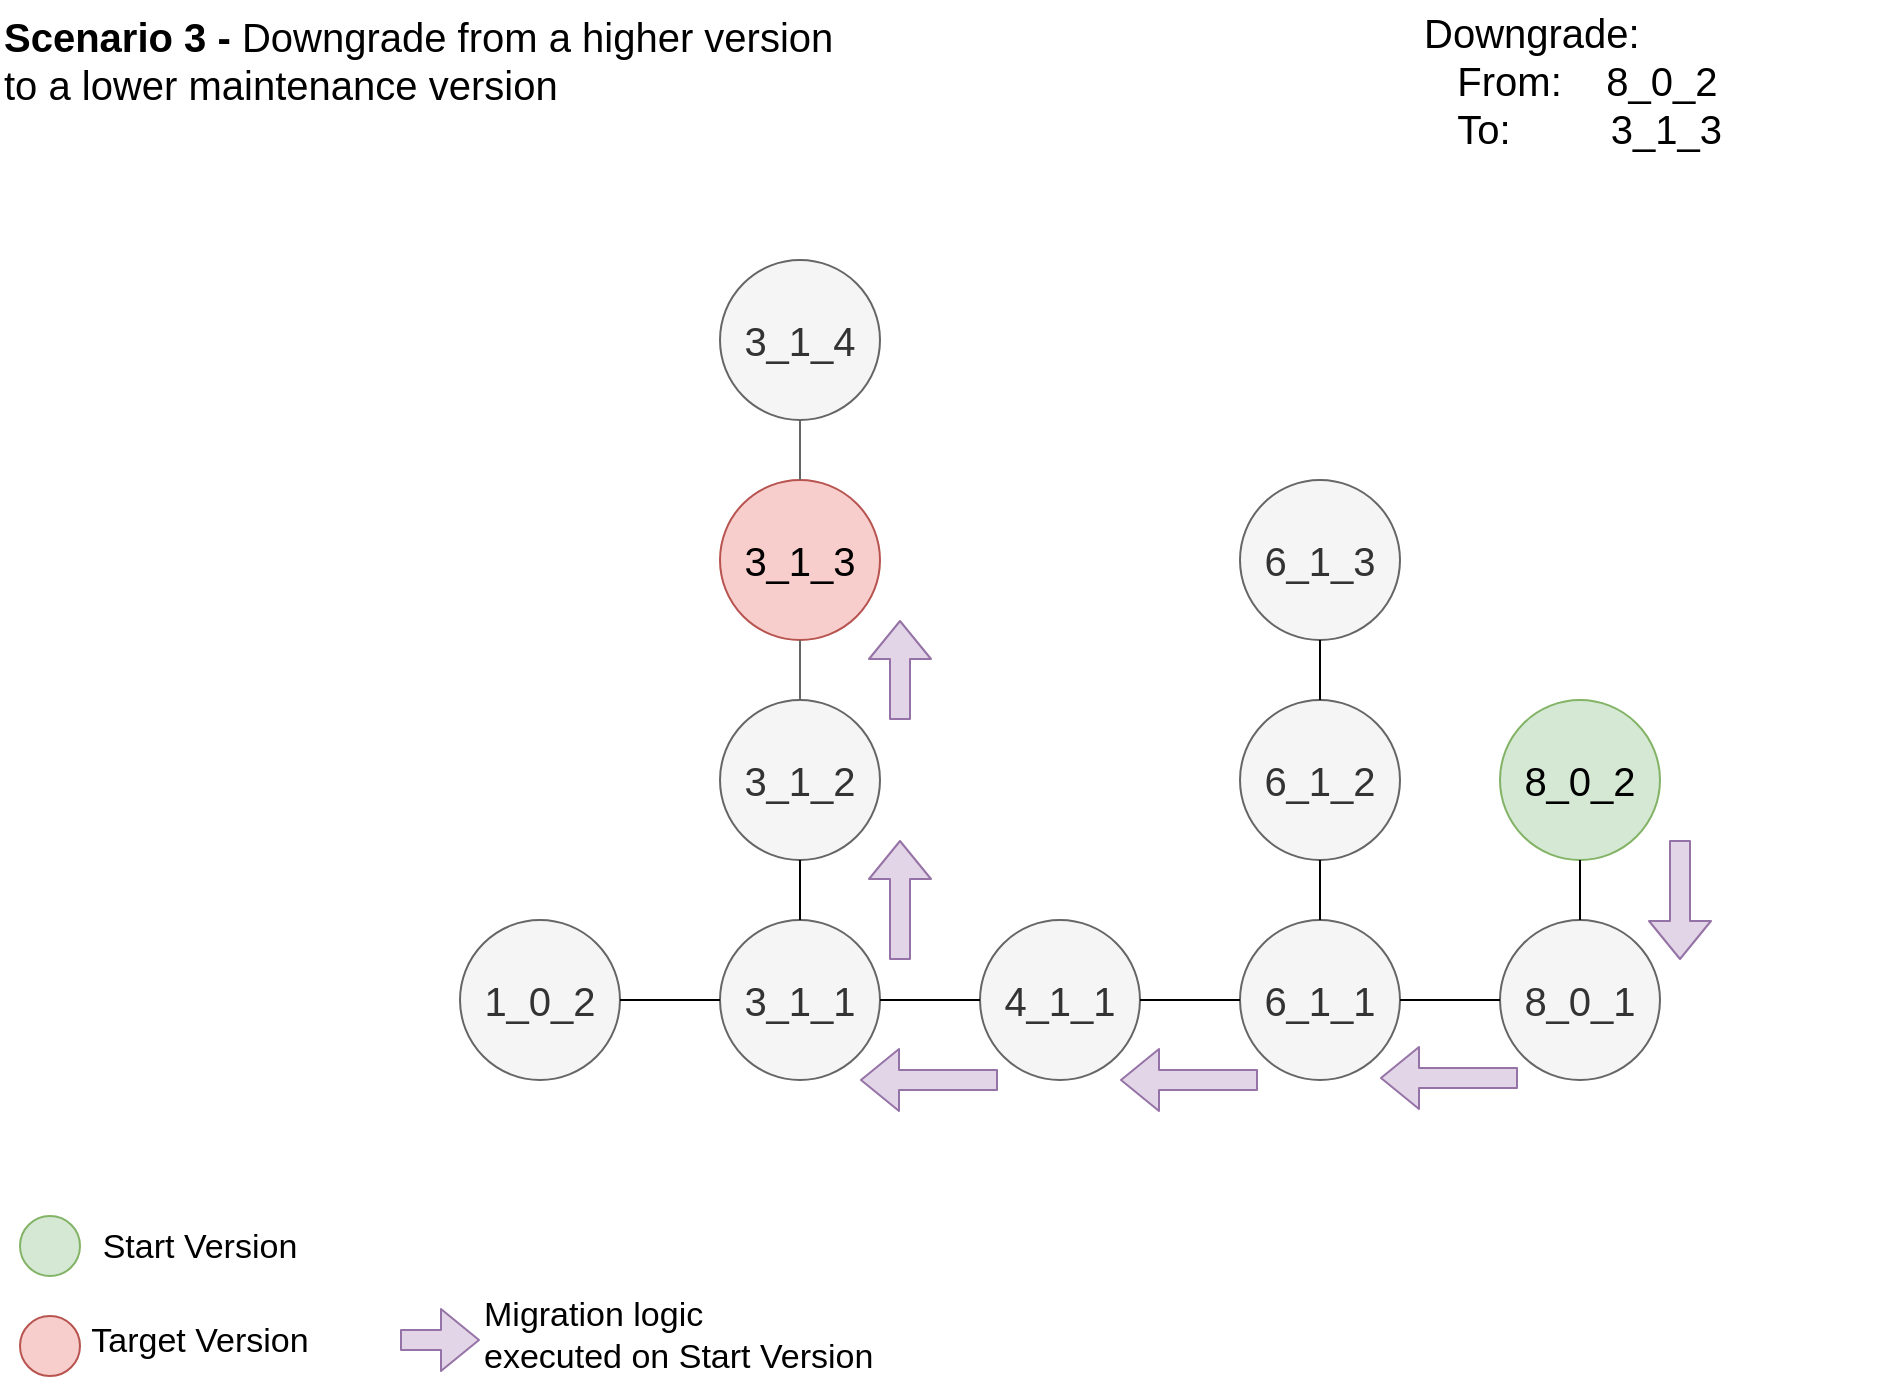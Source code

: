 <mxfile pages="1" version="11.2.5" type="device"><diagram id="9E1KUm-vGZgVrJ2iB9Vl" name="Page-1"><mxGraphModel dx="1086" dy="767" grid="1" gridSize="10" guides="1" tooltips="1" connect="1" arrows="1" fold="1" page="1" pageScale="1" pageWidth="1100" pageHeight="850" math="0" shadow="0"><root><mxCell id="0"/><mxCell id="1" parent="0"/><mxCell id="Z88FInItlsHQhRWIjukK-1" value="&lt;font style=&quot;font-size: 20px&quot;&gt;1_0_2&lt;/font&gt;" style="ellipse;whiteSpace=wrap;html=1;aspect=fixed;shadow=0;fillColor=#f5f5f5;strokeColor=#666666;fontColor=#333333;" parent="1" vertex="1"><mxGeometry x="260" y="510" width="80" height="80" as="geometry"/></mxCell><mxCell id="Z88FInItlsHQhRWIjukK-3" value="&lt;font style=&quot;font-size: 20px&quot;&gt;3_1_1&lt;/font&gt;" style="ellipse;whiteSpace=wrap;html=1;aspect=fixed;shadow=0;fillColor=#f5f5f5;strokeColor=#666666;fontColor=#333333;" parent="1" vertex="1"><mxGeometry x="390" y="510" width="80" height="80" as="geometry"/></mxCell><mxCell id="Z88FInItlsHQhRWIjukK-4" value="&lt;font style=&quot;font-size: 20px&quot;&gt;4_1_1&lt;/font&gt;" style="ellipse;whiteSpace=wrap;html=1;aspect=fixed;shadow=0;fillColor=#f5f5f5;strokeColor=#666666;fontColor=#333333;" parent="1" vertex="1"><mxGeometry x="520" y="510" width="80" height="80" as="geometry"/></mxCell><mxCell id="Z88FInItlsHQhRWIjukK-5" value="&lt;font style=&quot;font-size: 20px&quot;&gt;6_1_1&lt;/font&gt;" style="ellipse;whiteSpace=wrap;html=1;aspect=fixed;shadow=0;fillColor=#f5f5f5;strokeColor=#666666;fontColor=#333333;" parent="1" vertex="1"><mxGeometry x="650" y="510" width="80" height="80" as="geometry"/></mxCell><mxCell id="Z88FInItlsHQhRWIjukK-6" value="&lt;font style=&quot;font-size: 20px&quot;&gt;8_0_1&lt;/font&gt;" style="ellipse;whiteSpace=wrap;html=1;aspect=fixed;shadow=0;fillColor=#f5f5f5;strokeColor=#666666;fontColor=#333333;" parent="1" vertex="1"><mxGeometry x="780" y="510" width="80" height="80" as="geometry"/></mxCell><mxCell id="Z88FInItlsHQhRWIjukK-10" value="&lt;font style=&quot;font-size: 20px&quot;&gt;3_1_2&lt;/font&gt;" style="ellipse;whiteSpace=wrap;html=1;aspect=fixed;shadow=0;fillColor=#f5f5f5;strokeColor=#666666;fontColor=#333333;" parent="1" vertex="1"><mxGeometry x="390" y="400" width="80" height="80" as="geometry"/></mxCell><mxCell id="Z88FInItlsHQhRWIjukK-11" value="&lt;font style=&quot;font-size: 20px&quot;&gt;3_1_3&lt;/font&gt;" style="ellipse;whiteSpace=wrap;html=1;aspect=fixed;shadow=0;fillColor=#f8cecc;strokeColor=#b85450;" parent="1" vertex="1"><mxGeometry x="390" y="290" width="80" height="80" as="geometry"/></mxCell><mxCell id="Z88FInItlsHQhRWIjukK-12" value="&lt;font style=&quot;font-size: 20px&quot;&gt;3_1_4&lt;/font&gt;" style="ellipse;whiteSpace=wrap;html=1;aspect=fixed;shadow=0;fillColor=#f5f5f5;strokeColor=#666666;fontColor=#333333;" parent="1" vertex="1"><mxGeometry x="390" y="180" width="80" height="80" as="geometry"/></mxCell><mxCell id="Z88FInItlsHQhRWIjukK-13" value="&lt;font style=&quot;font-size: 20px&quot;&gt;6_1_2&lt;/font&gt;" style="ellipse;whiteSpace=wrap;html=1;aspect=fixed;shadow=0;fillColor=#f5f5f5;strokeColor=#666666;fontColor=#333333;" parent="1" vertex="1"><mxGeometry x="650" y="400" width="80" height="80" as="geometry"/></mxCell><mxCell id="Z88FInItlsHQhRWIjukK-14" value="&lt;font style=&quot;font-size: 20px&quot;&gt;6_1_3&lt;/font&gt;" style="ellipse;whiteSpace=wrap;html=1;aspect=fixed;shadow=0;fillColor=#f5f5f5;strokeColor=#666666;fontColor=#333333;" parent="1" vertex="1"><mxGeometry x="650" y="290" width="80" height="80" as="geometry"/></mxCell><mxCell id="Z88FInItlsHQhRWIjukK-15" value="&lt;font style=&quot;font-size: 20px&quot;&gt;8_0_2&lt;/font&gt;" style="ellipse;whiteSpace=wrap;html=1;aspect=fixed;shadow=0;fillColor=#d5e8d4;strokeColor=#82b366;" parent="1" vertex="1"><mxGeometry x="780" y="400" width="80" height="80" as="geometry"/></mxCell><mxCell id="Z88FInItlsHQhRWIjukK-18" value="" style="endArrow=none;html=1;entryX=0;entryY=0.5;entryDx=0;entryDy=0;exitX=1;exitY=0.5;exitDx=0;exitDy=0;" parent="1" source="Z88FInItlsHQhRWIjukK-1" target="Z88FInItlsHQhRWIjukK-3" edge="1"><mxGeometry width="50" height="50" relative="1" as="geometry"><mxPoint x="340" y="550" as="sourcePoint"/><mxPoint x="455" y="630" as="targetPoint"/></mxGeometry></mxCell><mxCell id="Z88FInItlsHQhRWIjukK-19" value="" style="endArrow=none;html=1;entryX=0;entryY=0.5;entryDx=0;entryDy=0;exitX=1;exitY=0.5;exitDx=0;exitDy=0;" parent="1" source="Z88FInItlsHQhRWIjukK-3" target="Z88FInItlsHQhRWIjukK-4" edge="1"><mxGeometry width="50" height="50" relative="1" as="geometry"><mxPoint x="560" y="630" as="sourcePoint"/><mxPoint x="610" y="630" as="targetPoint"/></mxGeometry></mxCell><mxCell id="Z88FInItlsHQhRWIjukK-20" value="" style="endArrow=none;html=1;entryX=0;entryY=0.5;entryDx=0;entryDy=0;exitX=1;exitY=0.5;exitDx=0;exitDy=0;" parent="1" source="Z88FInItlsHQhRWIjukK-4" target="Z88FInItlsHQhRWIjukK-5" edge="1"><mxGeometry width="50" height="50" relative="1" as="geometry"><mxPoint x="610" y="600" as="sourcePoint"/><mxPoint x="660" y="600" as="targetPoint"/></mxGeometry></mxCell><mxCell id="Z88FInItlsHQhRWIjukK-21" value="" style="endArrow=none;html=1;entryX=0;entryY=0.5;entryDx=0;entryDy=0;exitX=1;exitY=0.5;exitDx=0;exitDy=0;" parent="1" source="Z88FInItlsHQhRWIjukK-5" target="Z88FInItlsHQhRWIjukK-6" edge="1"><mxGeometry width="50" height="50" relative="1" as="geometry"><mxPoint x="760" y="630" as="sourcePoint"/><mxPoint x="810" y="630" as="targetPoint"/></mxGeometry></mxCell><mxCell id="Z88FInItlsHQhRWIjukK-25" value="" style="endArrow=none;html=1;entryX=0.5;entryY=0;entryDx=0;entryDy=0;exitX=0.5;exitY=1;exitDx=0;exitDy=0;fillColor=#f5f5f5;strokeColor=#666666;" parent="1" source="Z88FInItlsHQhRWIjukK-12" target="Z88FInItlsHQhRWIjukK-11" edge="1"><mxGeometry width="50" height="50" relative="1" as="geometry"><mxPoint x="520" y="280" as="sourcePoint"/><mxPoint x="570" y="280" as="targetPoint"/></mxGeometry></mxCell><mxCell id="Z88FInItlsHQhRWIjukK-26" value="" style="endArrow=none;html=1;entryX=0.5;entryY=0;entryDx=0;entryDy=0;exitX=0.5;exitY=1;exitDx=0;exitDy=0;fillColor=#f5f5f5;strokeColor=#666666;" parent="1" source="Z88FInItlsHQhRWIjukK-11" target="Z88FInItlsHQhRWIjukK-10" edge="1"><mxGeometry width="50" height="50" relative="1" as="geometry"><mxPoint x="300" y="640" as="sourcePoint"/><mxPoint x="350" y="640" as="targetPoint"/></mxGeometry></mxCell><mxCell id="Z88FInItlsHQhRWIjukK-27" value="" style="endArrow=none;html=1;entryX=0.5;entryY=0;entryDx=0;entryDy=0;exitX=0.5;exitY=1;exitDx=0;exitDy=0;" parent="1" source="Z88FInItlsHQhRWIjukK-10" target="Z88FInItlsHQhRWIjukK-3" edge="1"><mxGeometry width="50" height="50" relative="1" as="geometry"><mxPoint x="310" y="650" as="sourcePoint"/><mxPoint x="360" y="650" as="targetPoint"/></mxGeometry></mxCell><mxCell id="Z88FInItlsHQhRWIjukK-28" value="" style="endArrow=none;html=1;entryX=0.5;entryY=0;entryDx=0;entryDy=0;exitX=0.5;exitY=1;exitDx=0;exitDy=0;" parent="1" source="Z88FInItlsHQhRWIjukK-14" target="Z88FInItlsHQhRWIjukK-13" edge="1"><mxGeometry width="50" height="50" relative="1" as="geometry"><mxPoint x="790" y="360" as="sourcePoint"/><mxPoint x="840" y="360" as="targetPoint"/></mxGeometry></mxCell><mxCell id="Z88FInItlsHQhRWIjukK-29" value="" style="endArrow=none;html=1;entryX=0.5;entryY=0;entryDx=0;entryDy=0;exitX=0.5;exitY=1;exitDx=0;exitDy=0;" parent="1" source="Z88FInItlsHQhRWIjukK-13" target="Z88FInItlsHQhRWIjukK-5" edge="1"><mxGeometry width="50" height="50" relative="1" as="geometry"><mxPoint x="330" y="670" as="sourcePoint"/><mxPoint x="380" y="670" as="targetPoint"/></mxGeometry></mxCell><mxCell id="Z88FInItlsHQhRWIjukK-30" value="" style="endArrow=none;html=1;entryX=0.5;entryY=0;entryDx=0;entryDy=0;exitX=0.5;exitY=1;exitDx=0;exitDy=0;" parent="1" source="Z88FInItlsHQhRWIjukK-15" target="Z88FInItlsHQhRWIjukK-6" edge="1"><mxGeometry width="50" height="50" relative="1" as="geometry"><mxPoint x="340" y="680" as="sourcePoint"/><mxPoint x="390" y="680" as="targetPoint"/></mxGeometry></mxCell><mxCell id="Z88FInItlsHQhRWIjukK-32" value="" style="shape=flexArrow;endArrow=classic;html=1;fillColor=#e1d5e7;strokeColor=#9673a6;" parent="1" edge="1"><mxGeometry width="50" height="50" relative="1" as="geometry"><mxPoint x="870" y="470" as="sourcePoint"/><mxPoint x="870" y="530" as="targetPoint"/></mxGeometry></mxCell><mxCell id="Z88FInItlsHQhRWIjukK-33" value="" style="shape=flexArrow;endArrow=classic;html=1;fillColor=#e1d5e7;strokeColor=#9673a6;" parent="1" edge="1"><mxGeometry width="50" height="50" relative="1" as="geometry"><mxPoint x="789" y="589" as="sourcePoint"/><mxPoint x="720" y="589" as="targetPoint"/></mxGeometry></mxCell><mxCell id="Z88FInItlsHQhRWIjukK-34" value="" style="shape=flexArrow;endArrow=classic;html=1;fillColor=#e1d5e7;strokeColor=#9673a6;" parent="1" edge="1"><mxGeometry width="50" height="50" relative="1" as="geometry"><mxPoint x="659" y="590" as="sourcePoint"/><mxPoint x="590" y="590" as="targetPoint"/></mxGeometry></mxCell><mxCell id="Z88FInItlsHQhRWIjukK-35" value="" style="shape=flexArrow;endArrow=classic;html=1;fillColor=#e1d5e7;strokeColor=#9673a6;" parent="1" edge="1"><mxGeometry width="50" height="50" relative="1" as="geometry"><mxPoint x="529" y="590" as="sourcePoint"/><mxPoint x="460" y="590" as="targetPoint"/></mxGeometry></mxCell><mxCell id="Z88FInItlsHQhRWIjukK-36" value="" style="shape=flexArrow;endArrow=classic;html=1;fillColor=#e1d5e7;strokeColor=#9673a6;" parent="1" edge="1"><mxGeometry width="50" height="50" relative="1" as="geometry"><mxPoint x="480" y="530" as="sourcePoint"/><mxPoint x="480" y="470" as="targetPoint"/></mxGeometry></mxCell><mxCell id="Z88FInItlsHQhRWIjukK-37" value="" style="shape=flexArrow;endArrow=classic;html=1;fillColor=#e1d5e7;strokeColor=#9673a6;" parent="1" edge="1"><mxGeometry width="50" height="50" relative="1" as="geometry"><mxPoint x="480" y="410" as="sourcePoint"/><mxPoint x="480" y="360" as="targetPoint"/></mxGeometry></mxCell><mxCell id="Z88FInItlsHQhRWIjukK-38" value="&lt;font style=&quot;font-size: 20px&quot;&gt;Downgrade:&lt;br&gt;&amp;nbsp; &amp;nbsp;From:&amp;nbsp; &amp;nbsp; 8_0_2&lt;br&gt;&amp;nbsp; &amp;nbsp;To:&amp;nbsp; &amp;nbsp; &amp;nbsp; &amp;nbsp; &amp;nbsp;3_1_3&lt;/font&gt;" style="text;html=1;strokeColor=none;fillColor=none;align=left;verticalAlign=middle;whiteSpace=wrap;rounded=0;shadow=0;" parent="1" vertex="1"><mxGeometry x="740" y="50" width="240" height="80" as="geometry"/></mxCell><mxCell id="7Bq7M9fOtWk3qbnDECGZ-3" value="" style="ellipse;whiteSpace=wrap;html=1;aspect=fixed;fillColor=#d5e8d4;strokeColor=#82b366;" parent="1" vertex="1"><mxGeometry x="40" y="658" width="30" height="30" as="geometry"/></mxCell><mxCell id="7Bq7M9fOtWk3qbnDECGZ-4" value="Start Version" style="text;html=1;strokeColor=none;fillColor=none;align=center;verticalAlign=middle;whiteSpace=wrap;rounded=0;fontSize=17;" parent="1" vertex="1"><mxGeometry x="80" y="656" width="100" height="35" as="geometry"/></mxCell><mxCell id="7Bq7M9fOtWk3qbnDECGZ-7" value="" style="ellipse;whiteSpace=wrap;html=1;aspect=fixed;fillColor=#f8cecc;strokeColor=#b85450;" parent="1" vertex="1"><mxGeometry x="40" y="708" width="30" height="30" as="geometry"/></mxCell><mxCell id="7Bq7M9fOtWk3qbnDECGZ-8" value="Target Version" style="text;html=1;strokeColor=none;fillColor=none;align=center;verticalAlign=middle;whiteSpace=wrap;rounded=0;fontSize=17;" parent="1" vertex="1"><mxGeometry x="70" y="703" width="120" height="35" as="geometry"/></mxCell><mxCell id="7Bq7M9fOtWk3qbnDECGZ-9" value="" style="shape=flexArrow;endArrow=classic;html=1;fillColor=#e1d5e7;strokeColor=#9673a6;" parent="1" edge="1"><mxGeometry width="50" height="50" relative="1" as="geometry"><mxPoint x="230" y="720" as="sourcePoint"/><mxPoint x="270" y="720" as="targetPoint"/></mxGeometry></mxCell><mxCell id="7Bq7M9fOtWk3qbnDECGZ-10" value="Migration logic &lt;br&gt;executed on Start Version" style="text;html=1;strokeColor=none;fillColor=none;align=left;verticalAlign=middle;whiteSpace=wrap;rounded=0;fontSize=17;" parent="1" vertex="1"><mxGeometry x="270" y="700" width="310" height="35" as="geometry"/></mxCell><mxCell id="OC_d1tqKGwbBihu6QWkt-1" value="&lt;font style=&quot;font-size: 20px&quot;&gt;&lt;b&gt;Scenario 3 - &lt;/b&gt;Downgrade from a higher version &lt;br&gt;to a lower maintenance version&lt;/font&gt;" style="text;html=1;strokeColor=none;fillColor=none;align=left;verticalAlign=middle;whiteSpace=wrap;rounded=0;" parent="1" vertex="1"><mxGeometry x="30" y="70" width="710" height="20" as="geometry"/></mxCell></root></mxGraphModel></diagram></mxfile>